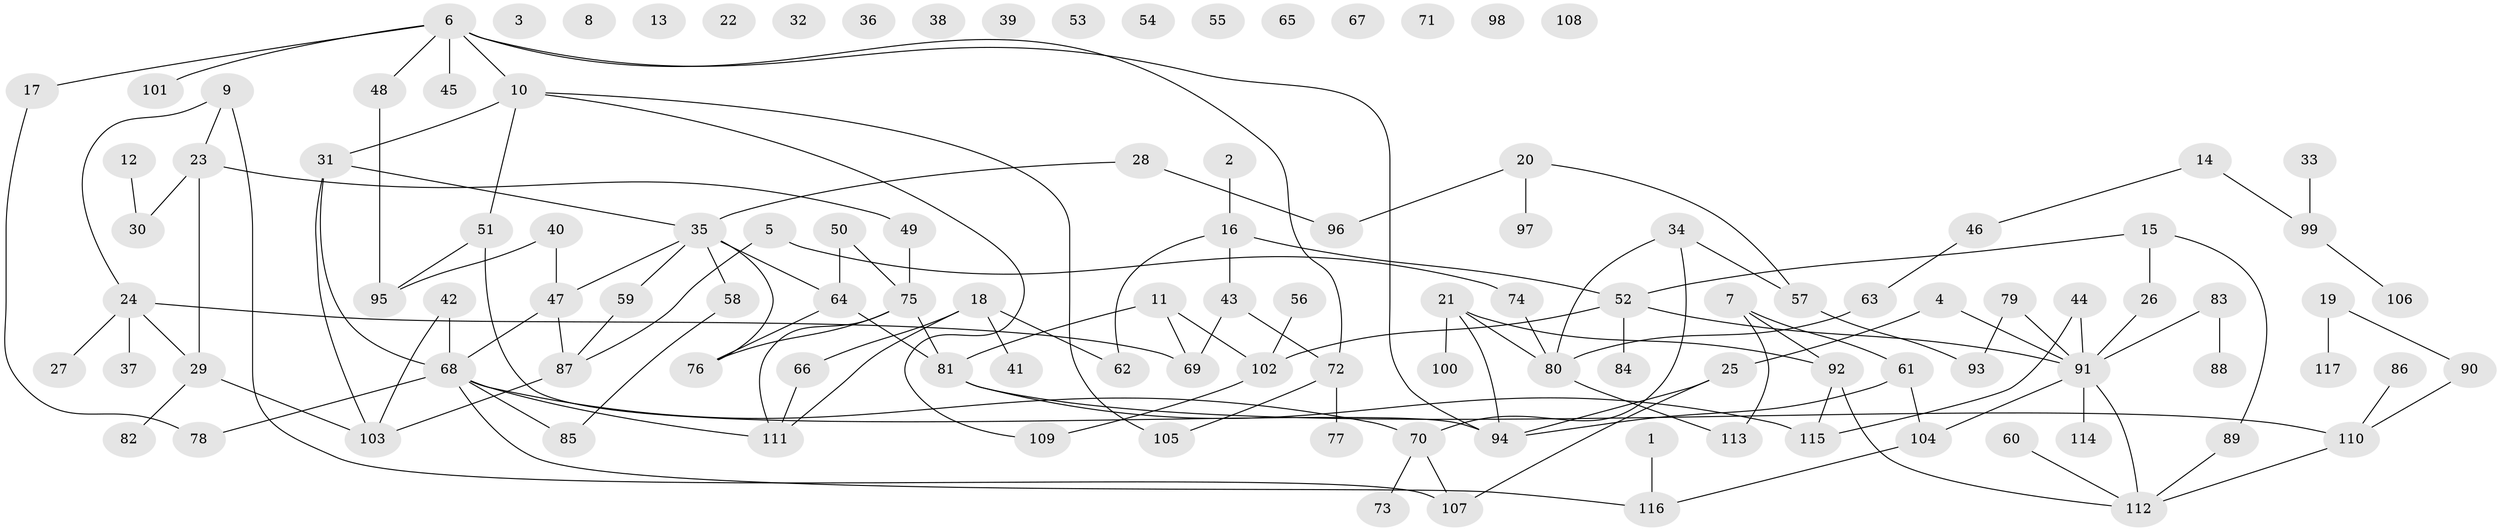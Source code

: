 // Generated by graph-tools (version 1.1) at 2025/00/03/09/25 03:00:47]
// undirected, 117 vertices, 139 edges
graph export_dot {
graph [start="1"]
  node [color=gray90,style=filled];
  1;
  2;
  3;
  4;
  5;
  6;
  7;
  8;
  9;
  10;
  11;
  12;
  13;
  14;
  15;
  16;
  17;
  18;
  19;
  20;
  21;
  22;
  23;
  24;
  25;
  26;
  27;
  28;
  29;
  30;
  31;
  32;
  33;
  34;
  35;
  36;
  37;
  38;
  39;
  40;
  41;
  42;
  43;
  44;
  45;
  46;
  47;
  48;
  49;
  50;
  51;
  52;
  53;
  54;
  55;
  56;
  57;
  58;
  59;
  60;
  61;
  62;
  63;
  64;
  65;
  66;
  67;
  68;
  69;
  70;
  71;
  72;
  73;
  74;
  75;
  76;
  77;
  78;
  79;
  80;
  81;
  82;
  83;
  84;
  85;
  86;
  87;
  88;
  89;
  90;
  91;
  92;
  93;
  94;
  95;
  96;
  97;
  98;
  99;
  100;
  101;
  102;
  103;
  104;
  105;
  106;
  107;
  108;
  109;
  110;
  111;
  112;
  113;
  114;
  115;
  116;
  117;
  1 -- 116;
  2 -- 16;
  4 -- 25;
  4 -- 91;
  5 -- 74;
  5 -- 87;
  6 -- 10;
  6 -- 17;
  6 -- 45;
  6 -- 48;
  6 -- 72;
  6 -- 94;
  6 -- 101;
  7 -- 61;
  7 -- 92;
  7 -- 113;
  9 -- 23;
  9 -- 24;
  9 -- 107;
  10 -- 31;
  10 -- 51;
  10 -- 105;
  10 -- 109;
  11 -- 69;
  11 -- 81;
  11 -- 102;
  12 -- 30;
  14 -- 46;
  14 -- 99;
  15 -- 26;
  15 -- 52;
  15 -- 89;
  16 -- 43;
  16 -- 52;
  16 -- 62;
  17 -- 78;
  18 -- 41;
  18 -- 62;
  18 -- 66;
  18 -- 111;
  19 -- 90;
  19 -- 117;
  20 -- 57;
  20 -- 96;
  20 -- 97;
  21 -- 80;
  21 -- 92;
  21 -- 94;
  21 -- 100;
  23 -- 29;
  23 -- 30;
  23 -- 49;
  24 -- 27;
  24 -- 29;
  24 -- 37;
  24 -- 69;
  25 -- 94;
  25 -- 107;
  26 -- 91;
  28 -- 35;
  28 -- 96;
  29 -- 82;
  29 -- 103;
  31 -- 35;
  31 -- 68;
  31 -- 103;
  33 -- 99;
  34 -- 57;
  34 -- 70;
  34 -- 80;
  35 -- 47;
  35 -- 58;
  35 -- 59;
  35 -- 64;
  35 -- 76;
  40 -- 47;
  40 -- 95;
  42 -- 68;
  42 -- 103;
  43 -- 69;
  43 -- 72;
  44 -- 91;
  44 -- 115;
  46 -- 63;
  47 -- 68;
  47 -- 87;
  48 -- 95;
  49 -- 75;
  50 -- 64;
  50 -- 75;
  51 -- 94;
  51 -- 95;
  52 -- 84;
  52 -- 91;
  52 -- 102;
  56 -- 102;
  57 -- 93;
  58 -- 85;
  59 -- 87;
  60 -- 112;
  61 -- 94;
  61 -- 104;
  63 -- 80;
  64 -- 76;
  64 -- 81;
  66 -- 111;
  68 -- 70;
  68 -- 78;
  68 -- 85;
  68 -- 111;
  68 -- 116;
  70 -- 73;
  70 -- 107;
  72 -- 77;
  72 -- 105;
  74 -- 80;
  75 -- 76;
  75 -- 81;
  75 -- 111;
  79 -- 91;
  79 -- 93;
  80 -- 113;
  81 -- 110;
  81 -- 115;
  83 -- 88;
  83 -- 91;
  86 -- 110;
  87 -- 103;
  89 -- 112;
  90 -- 110;
  91 -- 104;
  91 -- 112;
  91 -- 114;
  92 -- 112;
  92 -- 115;
  99 -- 106;
  102 -- 109;
  104 -- 116;
  110 -- 112;
}
